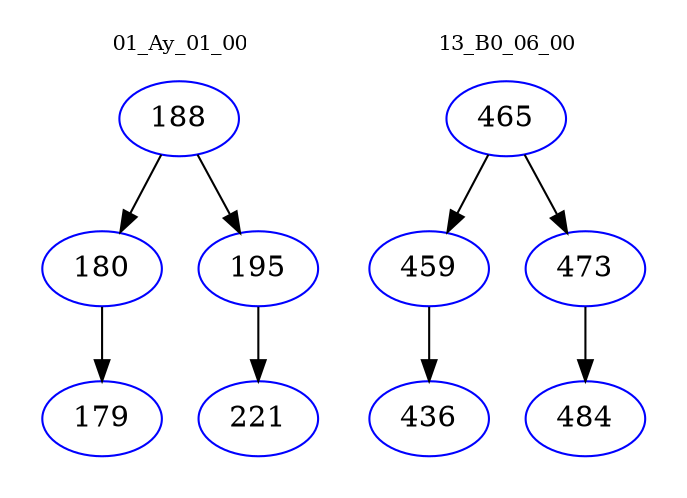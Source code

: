 digraph{
subgraph cluster_0 {
color = white
label = "01_Ay_01_00";
fontsize=10;
T0_188 [label="188", color="blue"]
T0_188 -> T0_180 [color="black"]
T0_180 [label="180", color="blue"]
T0_180 -> T0_179 [color="black"]
T0_179 [label="179", color="blue"]
T0_188 -> T0_195 [color="black"]
T0_195 [label="195", color="blue"]
T0_195 -> T0_221 [color="black"]
T0_221 [label="221", color="blue"]
}
subgraph cluster_1 {
color = white
label = "13_B0_06_00";
fontsize=10;
T1_465 [label="465", color="blue"]
T1_465 -> T1_459 [color="black"]
T1_459 [label="459", color="blue"]
T1_459 -> T1_436 [color="black"]
T1_436 [label="436", color="blue"]
T1_465 -> T1_473 [color="black"]
T1_473 [label="473", color="blue"]
T1_473 -> T1_484 [color="black"]
T1_484 [label="484", color="blue"]
}
}
